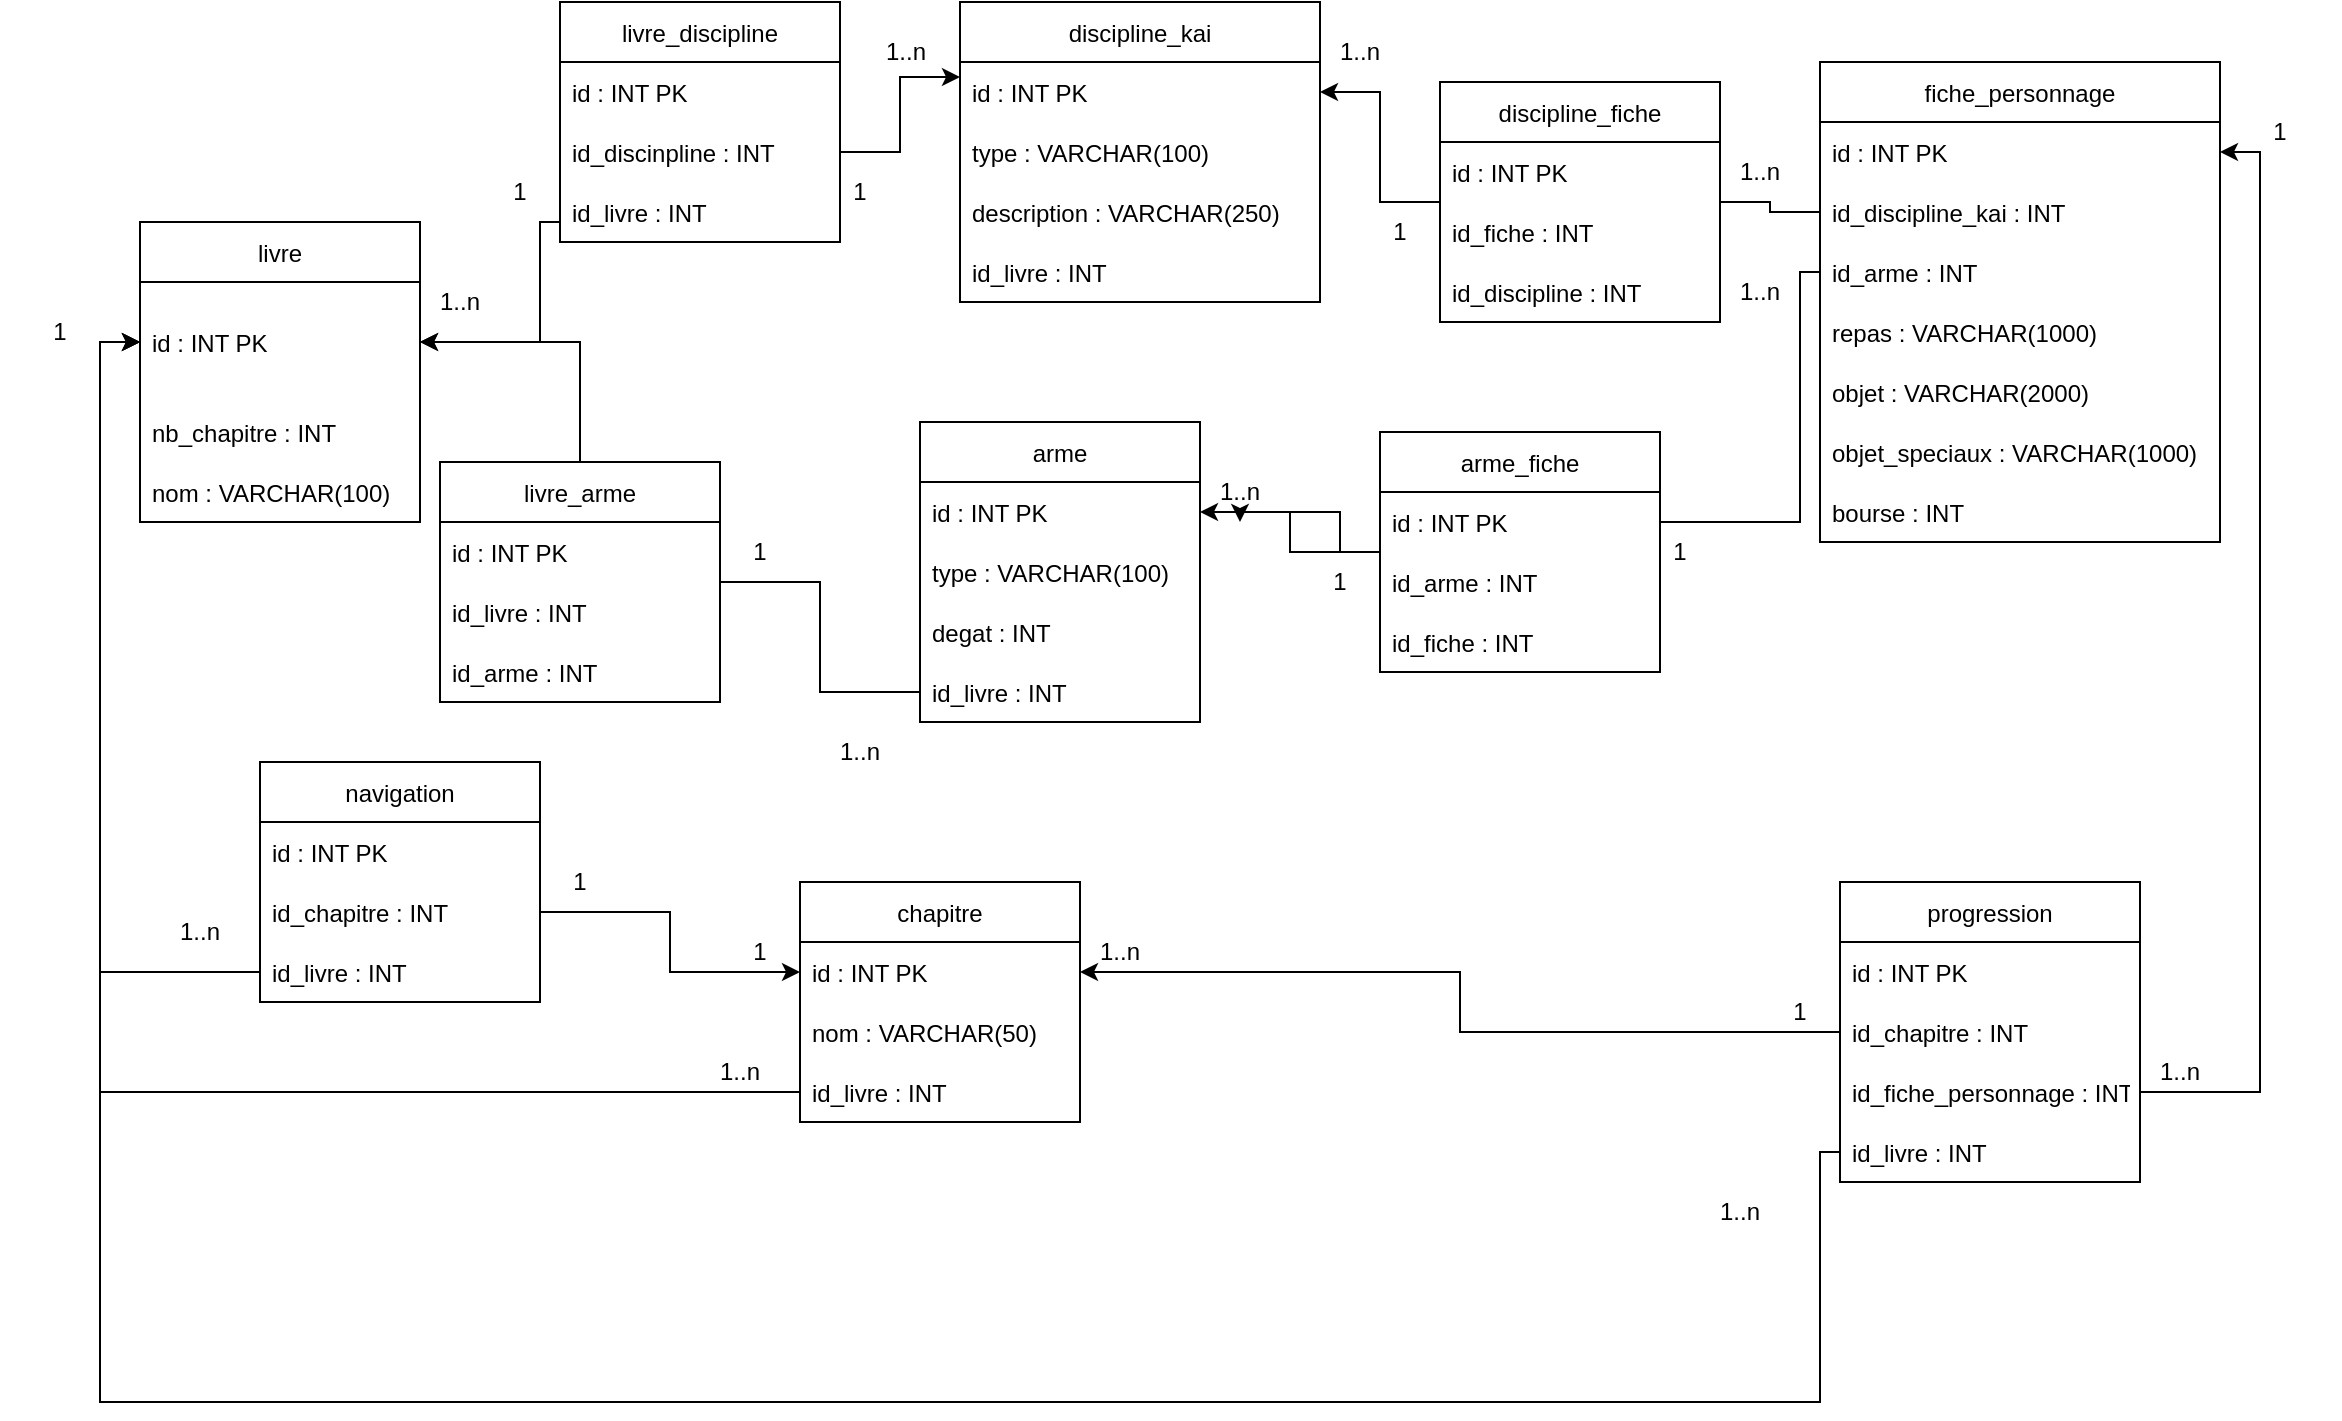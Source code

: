 <mxfile version="20.2.3" type="device"><diagram id="0fB-c0M7pRClFveC14Ke" name="Page-1"><mxGraphModel dx="2105" dy="1818" grid="1" gridSize="10" guides="1" tooltips="1" connect="1" arrows="1" fold="1" page="1" pageScale="1" pageWidth="827" pageHeight="1169" math="0" shadow="0"><root><mxCell id="0"/><mxCell id="1" parent="0"/><mxCell id="YmsQVhvk8B4lI5OyLJyW-1" value="chapitre" style="swimlane;fontStyle=0;childLayout=stackLayout;horizontal=1;startSize=30;horizontalStack=0;resizeParent=1;resizeParentMax=0;resizeLast=0;collapsible=1;marginBottom=0;" parent="1" vertex="1"><mxGeometry x="330" y="420" width="140" height="120" as="geometry"/></mxCell><mxCell id="YmsQVhvk8B4lI5OyLJyW-2" value="id : INT PK" style="text;strokeColor=none;fillColor=none;align=left;verticalAlign=middle;spacingLeft=4;spacingRight=4;overflow=hidden;points=[[0,0.5],[1,0.5]];portConstraint=eastwest;rotatable=0;" parent="YmsQVhvk8B4lI5OyLJyW-1" vertex="1"><mxGeometry y="30" width="140" height="30" as="geometry"/></mxCell><mxCell id="YmsQVhvk8B4lI5OyLJyW-3" value="nom : VARCHAR(50)" style="text;strokeColor=none;fillColor=none;align=left;verticalAlign=middle;spacingLeft=4;spacingRight=4;overflow=hidden;points=[[0,0.5],[1,0.5]];portConstraint=eastwest;rotatable=0;" parent="YmsQVhvk8B4lI5OyLJyW-1" vertex="1"><mxGeometry y="60" width="140" height="30" as="geometry"/></mxCell><mxCell id="YmsQVhvk8B4lI5OyLJyW-56" value="id_livre : INT" style="text;strokeColor=none;fillColor=none;align=left;verticalAlign=middle;spacingLeft=4;spacingRight=4;overflow=hidden;points=[[0,0.5],[1,0.5]];portConstraint=eastwest;rotatable=0;" parent="YmsQVhvk8B4lI5OyLJyW-1" vertex="1"><mxGeometry y="90" width="140" height="30" as="geometry"/></mxCell><mxCell id="YmsQVhvk8B4lI5OyLJyW-5" value="livre" style="swimlane;fontStyle=0;childLayout=stackLayout;horizontal=1;startSize=30;horizontalStack=0;resizeParent=1;resizeParentMax=0;resizeLast=0;collapsible=1;marginBottom=0;" parent="1" vertex="1"><mxGeometry y="90" width="140" height="150" as="geometry"/></mxCell><mxCell id="YmsQVhvk8B4lI5OyLJyW-6" value="id : INT PK" style="text;strokeColor=none;fillColor=none;align=left;verticalAlign=middle;spacingLeft=4;spacingRight=4;overflow=hidden;points=[[0,0.5],[1,0.5]];portConstraint=eastwest;rotatable=0;" parent="YmsQVhvk8B4lI5OyLJyW-5" vertex="1"><mxGeometry y="30" width="140" height="60" as="geometry"/></mxCell><mxCell id="YmsQVhvk8B4lI5OyLJyW-8" value="nb_chapitre : INT" style="text;strokeColor=none;fillColor=none;align=left;verticalAlign=middle;spacingLeft=4;spacingRight=4;overflow=hidden;points=[[0,0.5],[1,0.5]];portConstraint=eastwest;rotatable=0;" parent="YmsQVhvk8B4lI5OyLJyW-5" vertex="1"><mxGeometry y="90" width="140" height="30" as="geometry"/></mxCell><mxCell id="YmsQVhvk8B4lI5OyLJyW-37" value="nom : VARCHAR(100)" style="text;strokeColor=none;fillColor=none;align=left;verticalAlign=middle;spacingLeft=4;spacingRight=4;overflow=hidden;points=[[0,0.5],[1,0.5]];portConstraint=eastwest;rotatable=0;" parent="YmsQVhvk8B4lI5OyLJyW-5" vertex="1"><mxGeometry y="120" width="140" height="30" as="geometry"/></mxCell><mxCell id="YmsQVhvk8B4lI5OyLJyW-9" value="fiche_personnage" style="swimlane;fontStyle=0;childLayout=stackLayout;horizontal=1;startSize=30;horizontalStack=0;resizeParent=1;resizeParentMax=0;resizeLast=0;collapsible=1;marginBottom=0;" parent="1" vertex="1"><mxGeometry x="840" y="10" width="200" height="240" as="geometry"/></mxCell><mxCell id="YmsQVhvk8B4lI5OyLJyW-10" value="id : INT PK" style="text;strokeColor=none;fillColor=none;align=left;verticalAlign=middle;spacingLeft=4;spacingRight=4;overflow=hidden;points=[[0,0.5],[1,0.5]];portConstraint=eastwest;rotatable=0;" parent="YmsQVhvk8B4lI5OyLJyW-9" vertex="1"><mxGeometry y="30" width="200" height="30" as="geometry"/></mxCell><mxCell id="YmsQVhvk8B4lI5OyLJyW-12" value="id_discipline_kai : INT" style="text;strokeColor=none;fillColor=none;align=left;verticalAlign=middle;spacingLeft=4;spacingRight=4;overflow=hidden;points=[[0,0.5],[1,0.5]];portConstraint=eastwest;rotatable=0;" parent="YmsQVhvk8B4lI5OyLJyW-9" vertex="1"><mxGeometry y="60" width="200" height="30" as="geometry"/></mxCell><mxCell id="YmsQVhvk8B4lI5OyLJyW-33" value="id_arme : INT" style="text;strokeColor=none;fillColor=none;align=left;verticalAlign=middle;spacingLeft=4;spacingRight=4;overflow=hidden;points=[[0,0.5],[1,0.5]];portConstraint=eastwest;rotatable=0;" parent="YmsQVhvk8B4lI5OyLJyW-9" vertex="1"><mxGeometry y="90" width="200" height="30" as="geometry"/></mxCell><mxCell id="YmsQVhvk8B4lI5OyLJyW-34" value="repas : VARCHAR(1000)" style="text;strokeColor=none;fillColor=none;align=left;verticalAlign=middle;spacingLeft=4;spacingRight=4;overflow=hidden;points=[[0,0.5],[1,0.5]];portConstraint=eastwest;rotatable=0;" parent="YmsQVhvk8B4lI5OyLJyW-9" vertex="1"><mxGeometry y="120" width="200" height="30" as="geometry"/></mxCell><mxCell id="YmsQVhvk8B4lI5OyLJyW-11" value="objet : VARCHAR(2000)" style="text;strokeColor=none;fillColor=none;align=left;verticalAlign=middle;spacingLeft=4;spacingRight=4;overflow=hidden;points=[[0,0.5],[1,0.5]];portConstraint=eastwest;rotatable=0;" parent="YmsQVhvk8B4lI5OyLJyW-9" vertex="1"><mxGeometry y="150" width="200" height="30" as="geometry"/></mxCell><mxCell id="YmsQVhvk8B4lI5OyLJyW-35" value="objet_speciaux : VARCHAR(1000)" style="text;strokeColor=none;fillColor=none;align=left;verticalAlign=middle;spacingLeft=4;spacingRight=4;overflow=hidden;points=[[0,0.5],[1,0.5]];portConstraint=eastwest;rotatable=0;" parent="YmsQVhvk8B4lI5OyLJyW-9" vertex="1"><mxGeometry y="180" width="200" height="30" as="geometry"/></mxCell><mxCell id="YmsQVhvk8B4lI5OyLJyW-36" value="bourse : INT" style="text;strokeColor=none;fillColor=none;align=left;verticalAlign=middle;spacingLeft=4;spacingRight=4;overflow=hidden;points=[[0,0.5],[1,0.5]];portConstraint=eastwest;rotatable=0;" parent="YmsQVhvk8B4lI5OyLJyW-9" vertex="1"><mxGeometry y="210" width="200" height="30" as="geometry"/></mxCell><mxCell id="YmsQVhvk8B4lI5OyLJyW-13" value="progression" style="swimlane;fontStyle=0;childLayout=stackLayout;horizontal=1;startSize=30;horizontalStack=0;resizeParent=1;resizeParentMax=0;resizeLast=0;collapsible=1;marginBottom=0;" parent="1" vertex="1"><mxGeometry x="850" y="420" width="150" height="150" as="geometry"/></mxCell><mxCell id="YmsQVhvk8B4lI5OyLJyW-14" value="id : INT PK" style="text;strokeColor=none;fillColor=none;align=left;verticalAlign=middle;spacingLeft=4;spacingRight=4;overflow=hidden;points=[[0,0.5],[1,0.5]];portConstraint=eastwest;rotatable=0;" parent="YmsQVhvk8B4lI5OyLJyW-13" vertex="1"><mxGeometry y="30" width="150" height="30" as="geometry"/></mxCell><mxCell id="YmsQVhvk8B4lI5OyLJyW-16" value="id_chapitre : INT" style="text;strokeColor=none;fillColor=none;align=left;verticalAlign=middle;spacingLeft=4;spacingRight=4;overflow=hidden;points=[[0,0.5],[1,0.5]];portConstraint=eastwest;rotatable=0;" parent="YmsQVhvk8B4lI5OyLJyW-13" vertex="1"><mxGeometry y="60" width="150" height="30" as="geometry"/></mxCell><mxCell id="YmsQVhvk8B4lI5OyLJyW-45" value="id_fiche_personnage : INT" style="text;strokeColor=none;fillColor=none;align=left;verticalAlign=middle;spacingLeft=4;spacingRight=4;overflow=hidden;points=[[0,0.5],[1,0.5]];portConstraint=eastwest;rotatable=0;" parent="YmsQVhvk8B4lI5OyLJyW-13" vertex="1"><mxGeometry y="90" width="150" height="30" as="geometry"/></mxCell><mxCell id="YmsQVhvk8B4lI5OyLJyW-70" value="id_livre : INT" style="text;strokeColor=none;fillColor=none;align=left;verticalAlign=middle;spacingLeft=4;spacingRight=4;overflow=hidden;points=[[0,0.5],[1,0.5]];portConstraint=eastwest;rotatable=0;" parent="YmsQVhvk8B4lI5OyLJyW-13" vertex="1"><mxGeometry y="120" width="150" height="30" as="geometry"/></mxCell><mxCell id="YmsQVhvk8B4lI5OyLJyW-17" value="arme" style="swimlane;fontStyle=0;childLayout=stackLayout;horizontal=1;startSize=30;horizontalStack=0;resizeParent=1;resizeParentMax=0;resizeLast=0;collapsible=1;marginBottom=0;" parent="1" vertex="1"><mxGeometry x="390" y="190" width="140" height="150" as="geometry"/></mxCell><mxCell id="YmsQVhvk8B4lI5OyLJyW-18" value="id : INT PK" style="text;strokeColor=none;fillColor=none;align=left;verticalAlign=middle;spacingLeft=4;spacingRight=4;overflow=hidden;points=[[0,0.5],[1,0.5]];portConstraint=eastwest;rotatable=0;" parent="YmsQVhvk8B4lI5OyLJyW-17" vertex="1"><mxGeometry y="30" width="140" height="30" as="geometry"/></mxCell><mxCell id="YmsQVhvk8B4lI5OyLJyW-19" value="type : VARCHAR(100)" style="text;strokeColor=none;fillColor=none;align=left;verticalAlign=middle;spacingLeft=4;spacingRight=4;overflow=hidden;points=[[0,0.5],[1,0.5]];portConstraint=eastwest;rotatable=0;" parent="YmsQVhvk8B4lI5OyLJyW-17" vertex="1"><mxGeometry y="60" width="140" height="30" as="geometry"/></mxCell><mxCell id="YmsQVhvk8B4lI5OyLJyW-20" value="degat : INT" style="text;strokeColor=none;fillColor=none;align=left;verticalAlign=middle;spacingLeft=4;spacingRight=4;overflow=hidden;points=[[0,0.5],[1,0.5]];portConstraint=eastwest;rotatable=0;" parent="YmsQVhvk8B4lI5OyLJyW-17" vertex="1"><mxGeometry y="90" width="140" height="30" as="geometry"/></mxCell><mxCell id="YmsQVhvk8B4lI5OyLJyW-58" value="id_livre : INT" style="text;strokeColor=none;fillColor=none;align=left;verticalAlign=middle;spacingLeft=4;spacingRight=4;overflow=hidden;points=[[0,0.5],[1,0.5]];portConstraint=eastwest;rotatable=0;" parent="YmsQVhvk8B4lI5OyLJyW-17" vertex="1"><mxGeometry y="120" width="140" height="30" as="geometry"/></mxCell><mxCell id="YmsQVhvk8B4lI5OyLJyW-21" value="discipline_kai" style="swimlane;fontStyle=0;childLayout=stackLayout;horizontal=1;startSize=30;horizontalStack=0;resizeParent=1;resizeParentMax=0;resizeLast=0;collapsible=1;marginBottom=0;" parent="1" vertex="1"><mxGeometry x="410" y="-20" width="180" height="150" as="geometry"/></mxCell><mxCell id="YmsQVhvk8B4lI5OyLJyW-22" value="id : INT PK" style="text;strokeColor=none;fillColor=none;align=left;verticalAlign=middle;spacingLeft=4;spacingRight=4;overflow=hidden;points=[[0,0.5],[1,0.5]];portConstraint=eastwest;rotatable=0;" parent="YmsQVhvk8B4lI5OyLJyW-21" vertex="1"><mxGeometry y="30" width="180" height="30" as="geometry"/></mxCell><mxCell id="YmsQVhvk8B4lI5OyLJyW-23" value="type : VARCHAR(100)" style="text;strokeColor=none;fillColor=none;align=left;verticalAlign=middle;spacingLeft=4;spacingRight=4;overflow=hidden;points=[[0,0.5],[1,0.5]];portConstraint=eastwest;rotatable=0;" parent="YmsQVhvk8B4lI5OyLJyW-21" vertex="1"><mxGeometry y="60" width="180" height="30" as="geometry"/></mxCell><mxCell id="YmsQVhvk8B4lI5OyLJyW-24" value="description : VARCHAR(250)" style="text;strokeColor=none;fillColor=none;align=left;verticalAlign=middle;spacingLeft=4;spacingRight=4;overflow=hidden;points=[[0,0.5],[1,0.5]];portConstraint=eastwest;rotatable=0;" parent="YmsQVhvk8B4lI5OyLJyW-21" vertex="1"><mxGeometry y="90" width="180" height="30" as="geometry"/></mxCell><mxCell id="YmsQVhvk8B4lI5OyLJyW-63" value="id_livre : INT " style="text;strokeColor=none;fillColor=none;align=left;verticalAlign=middle;spacingLeft=4;spacingRight=4;overflow=hidden;points=[[0,0.5],[1,0.5]];portConstraint=eastwest;rotatable=0;" parent="YmsQVhvk8B4lI5OyLJyW-21" vertex="1"><mxGeometry y="120" width="180" height="30" as="geometry"/></mxCell><mxCell id="YmsQVhvk8B4lI5OyLJyW-29" value="navigation" style="swimlane;fontStyle=0;childLayout=stackLayout;horizontal=1;startSize=30;horizontalStack=0;resizeParent=1;resizeParentMax=0;resizeLast=0;collapsible=1;marginBottom=0;" parent="1" vertex="1"><mxGeometry x="60" y="360" width="140" height="120" as="geometry"/></mxCell><mxCell id="YmsQVhvk8B4lI5OyLJyW-30" value="id : INT PK" style="text;strokeColor=none;fillColor=none;align=left;verticalAlign=middle;spacingLeft=4;spacingRight=4;overflow=hidden;points=[[0,0.5],[1,0.5]];portConstraint=eastwest;rotatable=0;" parent="YmsQVhvk8B4lI5OyLJyW-29" vertex="1"><mxGeometry y="30" width="140" height="30" as="geometry"/></mxCell><mxCell id="YmsQVhvk8B4lI5OyLJyW-31" value="id_chapitre : INT" style="text;strokeColor=none;fillColor=none;align=left;verticalAlign=middle;spacingLeft=4;spacingRight=4;overflow=hidden;points=[[0,0.5],[1,0.5]];portConstraint=eastwest;rotatable=0;" parent="YmsQVhvk8B4lI5OyLJyW-29" vertex="1"><mxGeometry y="60" width="140" height="30" as="geometry"/></mxCell><mxCell id="YmsQVhvk8B4lI5OyLJyW-57" value="id_livre : INT " style="text;strokeColor=none;fillColor=none;align=left;verticalAlign=middle;spacingLeft=4;spacingRight=4;overflow=hidden;points=[[0,0.5],[1,0.5]];portConstraint=eastwest;rotatable=0;" parent="YmsQVhvk8B4lI5OyLJyW-29" vertex="1"><mxGeometry y="90" width="140" height="30" as="geometry"/></mxCell><mxCell id="YmsQVhvk8B4lI5OyLJyW-50" style="edgeStyle=orthogonalEdgeStyle;rounded=0;orthogonalLoop=1;jettySize=auto;html=1;entryX=1;entryY=0.5;entryDx=0;entryDy=0;startArrow=none;" parent="1" source="YmsQVhvk8B4lI5OyLJyW-105" target="YmsQVhvk8B4lI5OyLJyW-22" edge="1"><mxGeometry relative="1" as="geometry"/></mxCell><mxCell id="YmsQVhvk8B4lI5OyLJyW-51" style="edgeStyle=orthogonalEdgeStyle;rounded=0;orthogonalLoop=1;jettySize=auto;html=1;entryX=1;entryY=0.5;entryDx=0;entryDy=0;startArrow=none;" parent="1" source="YmsQVhvk8B4lI5OyLJyW-89" target="YmsQVhvk8B4lI5OyLJyW-18" edge="1"><mxGeometry relative="1" as="geometry"><Array as="points"/></mxGeometry></mxCell><mxCell id="YmsQVhvk8B4lI5OyLJyW-52" style="edgeStyle=orthogonalEdgeStyle;rounded=0;orthogonalLoop=1;jettySize=auto;html=1;entryX=0;entryY=0.5;entryDx=0;entryDy=0;" parent="1" source="YmsQVhvk8B4lI5OyLJyW-31" target="YmsQVhvk8B4lI5OyLJyW-2" edge="1"><mxGeometry relative="1" as="geometry"/></mxCell><mxCell id="YmsQVhvk8B4lI5OyLJyW-53" style="edgeStyle=orthogonalEdgeStyle;rounded=0;orthogonalLoop=1;jettySize=auto;html=1;entryX=1;entryY=0.5;entryDx=0;entryDy=0;" parent="1" source="YmsQVhvk8B4lI5OyLJyW-16" target="YmsQVhvk8B4lI5OyLJyW-2" edge="1"><mxGeometry relative="1" as="geometry"/></mxCell><mxCell id="YmsQVhvk8B4lI5OyLJyW-64" style="edgeStyle=orthogonalEdgeStyle;rounded=0;orthogonalLoop=1;jettySize=auto;html=1;entryX=1;entryY=0.5;entryDx=0;entryDy=0;startArrow=none;" parent="1" source="YmsQVhvk8B4lI5OyLJyW-93" target="YmsQVhvk8B4lI5OyLJyW-6" edge="1"><mxGeometry relative="1" as="geometry"><Array as="points"><mxPoint x="200" y="90"/><mxPoint x="200" y="150"/></Array></mxGeometry></mxCell><mxCell id="YmsQVhvk8B4lI5OyLJyW-65" style="edgeStyle=orthogonalEdgeStyle;rounded=0;orthogonalLoop=1;jettySize=auto;html=1;entryX=0;entryY=0.5;entryDx=0;entryDy=0;" parent="1" source="YmsQVhvk8B4lI5OyLJyW-57" target="YmsQVhvk8B4lI5OyLJyW-6" edge="1"><mxGeometry relative="1" as="geometry"/></mxCell><mxCell id="YmsQVhvk8B4lI5OyLJyW-67" style="edgeStyle=orthogonalEdgeStyle;rounded=0;orthogonalLoop=1;jettySize=auto;html=1;entryX=0;entryY=0.5;entryDx=0;entryDy=0;" parent="1" source="YmsQVhvk8B4lI5OyLJyW-56" target="YmsQVhvk8B4lI5OyLJyW-6" edge="1"><mxGeometry relative="1" as="geometry"><mxPoint x="260" y="560" as="targetPoint"/></mxGeometry></mxCell><mxCell id="YmsQVhvk8B4lI5OyLJyW-68" style="edgeStyle=orthogonalEdgeStyle;rounded=0;orthogonalLoop=1;jettySize=auto;html=1;entryX=1;entryY=0.5;entryDx=0;entryDy=0;startArrow=none;" parent="1" source="YmsQVhvk8B4lI5OyLJyW-97" target="YmsQVhvk8B4lI5OyLJyW-6" edge="1"><mxGeometry relative="1" as="geometry"/></mxCell><mxCell id="YmsQVhvk8B4lI5OyLJyW-73" value="1" style="text;html=1;strokeColor=none;fillColor=none;align=center;verticalAlign=middle;whiteSpace=wrap;rounded=0;" parent="1" vertex="1"><mxGeometry x="-70" y="130" width="60" height="30" as="geometry"/></mxCell><mxCell id="YmsQVhvk8B4lI5OyLJyW-74" value="1..n" style="text;html=1;strokeColor=none;fillColor=none;align=center;verticalAlign=middle;whiteSpace=wrap;rounded=0;" parent="1" vertex="1"><mxGeometry x="270" y="500" width="60" height="30" as="geometry"/></mxCell><mxCell id="YmsQVhvk8B4lI5OyLJyW-76" value="1..n" style="text;html=1;strokeColor=none;fillColor=none;align=center;verticalAlign=middle;whiteSpace=wrap;rounded=0;rotation=0;" parent="1" vertex="1"><mxGeometry x="580" y="-10" width="60" height="30" as="geometry"/></mxCell><mxCell id="YmsQVhvk8B4lI5OyLJyW-77" value="1..n" style="text;html=1;strokeColor=none;fillColor=none;align=center;verticalAlign=middle;whiteSpace=wrap;rounded=0;" parent="1" vertex="1"><mxGeometry x="780" y="110" width="60" height="30" as="geometry"/></mxCell><mxCell id="YmsQVhvk8B4lI5OyLJyW-79" value="1..n" style="text;html=1;strokeColor=none;fillColor=none;align=center;verticalAlign=middle;whiteSpace=wrap;rounded=0;" parent="1" vertex="1"><mxGeometry x="520" y="210" width="60" height="30" as="geometry"/></mxCell><mxCell id="YmsQVhvk8B4lI5OyLJyW-80" value="1..n" style="text;html=1;strokeColor=none;fillColor=none;align=center;verticalAlign=middle;whiteSpace=wrap;rounded=0;" parent="1" vertex="1"><mxGeometry x="780" y="50" width="60" height="30" as="geometry"/></mxCell><mxCell id="YmsQVhvk8B4lI5OyLJyW-81" value="1" style="text;html=1;strokeColor=none;fillColor=none;align=center;verticalAlign=middle;whiteSpace=wrap;rounded=0;" parent="1" vertex="1"><mxGeometry x="1040" y="30" width="60" height="30" as="geometry"/></mxCell><mxCell id="YmsQVhvk8B4lI5OyLJyW-82" value="1..n" style="text;html=1;strokeColor=none;fillColor=none;align=center;verticalAlign=middle;whiteSpace=wrap;rounded=0;" parent="1" vertex="1"><mxGeometry x="130" y="115" width="60" height="30" as="geometry"/></mxCell><mxCell id="YmsQVhvk8B4lI5OyLJyW-83" value="1" style="text;html=1;strokeColor=none;fillColor=none;align=center;verticalAlign=middle;whiteSpace=wrap;rounded=0;" parent="1" vertex="1"><mxGeometry x="280" y="240" width="60" height="30" as="geometry"/></mxCell><mxCell id="YmsQVhvk8B4lI5OyLJyW-86" value="1..n" style="text;html=1;strokeColor=none;fillColor=none;align=center;verticalAlign=middle;whiteSpace=wrap;rounded=0;" parent="1" vertex="1"><mxGeometry x="353" y="-10" width="60" height="30" as="geometry"/></mxCell><mxCell id="YmsQVhvk8B4lI5OyLJyW-87" value="1..n" style="text;html=1;strokeColor=none;fillColor=none;align=center;verticalAlign=middle;whiteSpace=wrap;rounded=0;" parent="1" vertex="1"><mxGeometry x="770" y="570" width="60" height="30" as="geometry"/></mxCell><mxCell id="YmsQVhvk8B4lI5OyLJyW-88" value="1..n&lt;br&gt;" style="text;html=1;strokeColor=none;fillColor=none;align=center;verticalAlign=middle;whiteSpace=wrap;rounded=0;" parent="1" vertex="1"><mxGeometry x="990" y="500" width="60" height="30" as="geometry"/></mxCell><mxCell id="YmsQVhvk8B4lI5OyLJyW-112" style="edgeStyle=orthogonalEdgeStyle;rounded=0;orthogonalLoop=1;jettySize=auto;html=1;entryX=1;entryY=0.5;entryDx=0;entryDy=0;" parent="1" source="YmsQVhvk8B4lI5OyLJyW-45" target="YmsQVhvk8B4lI5OyLJyW-10" edge="1"><mxGeometry relative="1" as="geometry"/></mxCell><mxCell id="YmsQVhvk8B4lI5OyLJyW-115" style="edgeStyle=orthogonalEdgeStyle;rounded=0;orthogonalLoop=1;jettySize=auto;html=1;entryX=0;entryY=0.5;entryDx=0;entryDy=0;" parent="1" source="YmsQVhvk8B4lI5OyLJyW-70" target="YmsQVhvk8B4lI5OyLJyW-6" edge="1"><mxGeometry relative="1" as="geometry"><Array as="points"><mxPoint x="840" y="555"/><mxPoint x="840" y="680"/><mxPoint x="-20" y="680"/><mxPoint x="-20" y="150"/></Array></mxGeometry></mxCell><mxCell id="YmsQVhvk8B4lI5OyLJyW-105" value="discipline_fiche" style="swimlane;fontStyle=0;childLayout=stackLayout;horizontal=1;startSize=30;horizontalStack=0;resizeParent=1;resizeParentMax=0;resizeLast=0;collapsible=1;marginBottom=0;" parent="1" vertex="1"><mxGeometry x="650" y="20" width="140" height="120" as="geometry"/></mxCell><mxCell id="YmsQVhvk8B4lI5OyLJyW-106" value="id : INT PK" style="text;strokeColor=none;fillColor=none;align=left;verticalAlign=middle;spacingLeft=4;spacingRight=4;overflow=hidden;points=[[0,0.5],[1,0.5]];portConstraint=eastwest;rotatable=0;" parent="YmsQVhvk8B4lI5OyLJyW-105" vertex="1"><mxGeometry y="30" width="140" height="30" as="geometry"/></mxCell><mxCell id="YmsQVhvk8B4lI5OyLJyW-107" value="id_fiche : INT" style="text;strokeColor=none;fillColor=none;align=left;verticalAlign=middle;spacingLeft=4;spacingRight=4;overflow=hidden;points=[[0,0.5],[1,0.5]];portConstraint=eastwest;rotatable=0;" parent="YmsQVhvk8B4lI5OyLJyW-105" vertex="1"><mxGeometry y="60" width="140" height="30" as="geometry"/></mxCell><mxCell id="YmsQVhvk8B4lI5OyLJyW-108" value="id_discipline : INT" style="text;strokeColor=none;fillColor=none;align=left;verticalAlign=middle;spacingLeft=4;spacingRight=4;overflow=hidden;points=[[0,0.5],[1,0.5]];portConstraint=eastwest;rotatable=0;" parent="YmsQVhvk8B4lI5OyLJyW-105" vertex="1"><mxGeometry y="90" width="140" height="30" as="geometry"/></mxCell><mxCell id="YmsQVhvk8B4lI5OyLJyW-116" value="" style="edgeStyle=orthogonalEdgeStyle;rounded=0;orthogonalLoop=1;jettySize=auto;html=1;entryX=1;entryY=0.5;entryDx=0;entryDy=0;endArrow=none;" parent="1" source="YmsQVhvk8B4lI5OyLJyW-12" target="YmsQVhvk8B4lI5OyLJyW-105" edge="1"><mxGeometry relative="1" as="geometry"><mxPoint x="840" y="85.059" as="sourcePoint"/><mxPoint x="580" y="55" as="targetPoint"/></mxGeometry></mxCell><mxCell id="YmsQVhvk8B4lI5OyLJyW-89" value="arme_fiche" style="swimlane;fontStyle=0;childLayout=stackLayout;horizontal=1;startSize=30;horizontalStack=0;resizeParent=1;resizeParentMax=0;resizeLast=0;collapsible=1;marginBottom=0;" parent="1" vertex="1"><mxGeometry x="620" y="195" width="140" height="120" as="geometry"/></mxCell><mxCell id="YmsQVhvk8B4lI5OyLJyW-90" value="id : INT PK" style="text;strokeColor=none;fillColor=none;align=left;verticalAlign=middle;spacingLeft=4;spacingRight=4;overflow=hidden;points=[[0,0.5],[1,0.5]];portConstraint=eastwest;rotatable=0;" parent="YmsQVhvk8B4lI5OyLJyW-89" vertex="1"><mxGeometry y="30" width="140" height="30" as="geometry"/></mxCell><mxCell id="YmsQVhvk8B4lI5OyLJyW-91" value="id_arme : INT" style="text;strokeColor=none;fillColor=none;align=left;verticalAlign=middle;spacingLeft=4;spacingRight=4;overflow=hidden;points=[[0,0.5],[1,0.5]];portConstraint=eastwest;rotatable=0;" parent="YmsQVhvk8B4lI5OyLJyW-89" vertex="1"><mxGeometry y="60" width="140" height="30" as="geometry"/></mxCell><mxCell id="YmsQVhvk8B4lI5OyLJyW-92" value="id_fiche : INT" style="text;strokeColor=none;fillColor=none;align=left;verticalAlign=middle;spacingLeft=4;spacingRight=4;overflow=hidden;points=[[0,0.5],[1,0.5]];portConstraint=eastwest;rotatable=0;" parent="YmsQVhvk8B4lI5OyLJyW-89" vertex="1"><mxGeometry y="90" width="140" height="30" as="geometry"/></mxCell><mxCell id="YmsQVhvk8B4lI5OyLJyW-117" value="" style="edgeStyle=orthogonalEdgeStyle;rounded=0;orthogonalLoop=1;jettySize=auto;html=1;entryX=1;entryY=0.5;entryDx=0;entryDy=0;endArrow=none;" parent="1" source="YmsQVhvk8B4lI5OyLJyW-33" target="YmsQVhvk8B4lI5OyLJyW-89" edge="1"><mxGeometry relative="1" as="geometry"><mxPoint x="840" y="115.059" as="sourcePoint"/><mxPoint x="530" y="235" as="targetPoint"/><Array as="points"><mxPoint x="830" y="115"/><mxPoint x="830" y="240"/><mxPoint x="760" y="240"/></Array></mxGeometry></mxCell><mxCell id="YmsQVhvk8B4lI5OyLJyW-97" value="livre_arme" style="swimlane;fontStyle=0;childLayout=stackLayout;horizontal=1;startSize=30;horizontalStack=0;resizeParent=1;resizeParentMax=0;resizeLast=0;collapsible=1;marginBottom=0;" parent="1" vertex="1"><mxGeometry x="150" y="210" width="140" height="120" as="geometry"/></mxCell><mxCell id="YmsQVhvk8B4lI5OyLJyW-98" value="id : INT PK" style="text;strokeColor=none;fillColor=none;align=left;verticalAlign=middle;spacingLeft=4;spacingRight=4;overflow=hidden;points=[[0,0.5],[1,0.5]];portConstraint=eastwest;rotatable=0;" parent="YmsQVhvk8B4lI5OyLJyW-97" vertex="1"><mxGeometry y="30" width="140" height="30" as="geometry"/></mxCell><mxCell id="YmsQVhvk8B4lI5OyLJyW-99" value="id_livre : INT" style="text;strokeColor=none;fillColor=none;align=left;verticalAlign=middle;spacingLeft=4;spacingRight=4;overflow=hidden;points=[[0,0.5],[1,0.5]];portConstraint=eastwest;rotatable=0;" parent="YmsQVhvk8B4lI5OyLJyW-97" vertex="1"><mxGeometry y="60" width="140" height="30" as="geometry"/></mxCell><mxCell id="YmsQVhvk8B4lI5OyLJyW-100" value="id_arme : INT" style="text;strokeColor=none;fillColor=none;align=left;verticalAlign=middle;spacingLeft=4;spacingRight=4;overflow=hidden;points=[[0,0.5],[1,0.5]];portConstraint=eastwest;rotatable=0;" parent="YmsQVhvk8B4lI5OyLJyW-97" vertex="1"><mxGeometry y="90" width="140" height="30" as="geometry"/></mxCell><mxCell id="YmsQVhvk8B4lI5OyLJyW-118" value="" style="edgeStyle=orthogonalEdgeStyle;rounded=0;orthogonalLoop=1;jettySize=auto;html=1;entryX=1;entryY=0.5;entryDx=0;entryDy=0;endArrow=none;" parent="1" source="YmsQVhvk8B4lI5OyLJyW-58" target="YmsQVhvk8B4lI5OyLJyW-97" edge="1"><mxGeometry relative="1" as="geometry"><mxPoint x="390" y="325.059" as="sourcePoint"/><mxPoint x="140" y="150" as="targetPoint"/></mxGeometry></mxCell><mxCell id="YmsQVhvk8B4lI5OyLJyW-93" value="livre_discipline" style="swimlane;fontStyle=0;childLayout=stackLayout;horizontal=1;startSize=30;horizontalStack=0;resizeParent=1;resizeParentMax=0;resizeLast=0;collapsible=1;marginBottom=0;" parent="1" vertex="1"><mxGeometry x="210" y="-20" width="140" height="120" as="geometry"/></mxCell><mxCell id="YmsQVhvk8B4lI5OyLJyW-94" value="id : INT PK" style="text;strokeColor=none;fillColor=none;align=left;verticalAlign=middle;spacingLeft=4;spacingRight=4;overflow=hidden;points=[[0,0.5],[1,0.5]];portConstraint=eastwest;rotatable=0;" parent="YmsQVhvk8B4lI5OyLJyW-93" vertex="1"><mxGeometry y="30" width="140" height="30" as="geometry"/></mxCell><mxCell id="YmsQVhvk8B4lI5OyLJyW-95" value="id_discinpline : INT" style="text;strokeColor=none;fillColor=none;align=left;verticalAlign=middle;spacingLeft=4;spacingRight=4;overflow=hidden;points=[[0,0.5],[1,0.5]];portConstraint=eastwest;rotatable=0;" parent="YmsQVhvk8B4lI5OyLJyW-93" vertex="1"><mxGeometry y="60" width="140" height="30" as="geometry"/></mxCell><mxCell id="YmsQVhvk8B4lI5OyLJyW-96" value="id_livre : INT" style="text;strokeColor=none;fillColor=none;align=left;verticalAlign=middle;spacingLeft=4;spacingRight=4;overflow=hidden;points=[[0,0.5],[1,0.5]];portConstraint=eastwest;rotatable=0;" parent="YmsQVhvk8B4lI5OyLJyW-93" vertex="1"><mxGeometry y="90" width="140" height="30" as="geometry"/></mxCell><mxCell id="YmsQVhvk8B4lI5OyLJyW-130" style="edgeStyle=orthogonalEdgeStyle;rounded=0;orthogonalLoop=1;jettySize=auto;html=1;entryX=0;entryY=0.25;entryDx=0;entryDy=0;" parent="1" source="YmsQVhvk8B4lI5OyLJyW-95" target="YmsQVhvk8B4lI5OyLJyW-21" edge="1"><mxGeometry relative="1" as="geometry"/></mxCell><mxCell id="4qywlNcTfxcFWP_-jxVm-1" value="1..n&lt;br&gt;" style="text;html=1;strokeColor=none;fillColor=none;align=center;verticalAlign=middle;whiteSpace=wrap;rounded=0;" vertex="1" parent="1"><mxGeometry x="460" y="440" width="60" height="30" as="geometry"/></mxCell><mxCell id="4qywlNcTfxcFWP_-jxVm-3" value="1" style="text;html=1;strokeColor=none;fillColor=none;align=center;verticalAlign=middle;whiteSpace=wrap;rounded=0;" vertex="1" parent="1"><mxGeometry x="600" y="80" width="60" height="30" as="geometry"/></mxCell><mxCell id="4qywlNcTfxcFWP_-jxVm-4" value="1" style="text;html=1;strokeColor=none;fillColor=none;align=center;verticalAlign=middle;whiteSpace=wrap;rounded=0;" vertex="1" parent="1"><mxGeometry x="290" y="60" width="140" height="30" as="geometry"/></mxCell><mxCell id="4qywlNcTfxcFWP_-jxVm-5" value="1" style="text;html=1;strokeColor=none;fillColor=none;align=center;verticalAlign=middle;whiteSpace=wrap;rounded=0;" vertex="1" parent="1"><mxGeometry x="800" y="470" width="60" height="30" as="geometry"/></mxCell><mxCell id="4qywlNcTfxcFWP_-jxVm-6" value="1" style="text;html=1;strokeColor=none;fillColor=none;align=center;verticalAlign=middle;whiteSpace=wrap;rounded=0;" vertex="1" parent="1"><mxGeometry x="280" y="440" width="60" height="30" as="geometry"/></mxCell><mxCell id="4qywlNcTfxcFWP_-jxVm-8" value="1" style="text;html=1;strokeColor=none;fillColor=none;align=center;verticalAlign=middle;whiteSpace=wrap;rounded=0;" vertex="1" parent="1"><mxGeometry x="190" y="405" width="60" height="30" as="geometry"/></mxCell><mxCell id="4qywlNcTfxcFWP_-jxVm-9" value="1..n" style="text;html=1;strokeColor=none;fillColor=none;align=center;verticalAlign=middle;whiteSpace=wrap;rounded=0;" vertex="1" parent="1"><mxGeometry x="330" y="340" width="60" height="30" as="geometry"/></mxCell><mxCell id="4qywlNcTfxcFWP_-jxVm-10" value="1" style="text;html=1;strokeColor=none;fillColor=none;align=center;verticalAlign=middle;whiteSpace=wrap;rounded=0;" vertex="1" parent="1"><mxGeometry x="160" y="60" width="60" height="30" as="geometry"/></mxCell><mxCell id="4qywlNcTfxcFWP_-jxVm-11" value="1" style="text;html=1;strokeColor=none;fillColor=none;align=center;verticalAlign=middle;whiteSpace=wrap;rounded=0;" vertex="1" parent="1"><mxGeometry x="740" y="240" width="60" height="30" as="geometry"/></mxCell><mxCell id="4qywlNcTfxcFWP_-jxVm-13" value="" style="edgeStyle=orthogonalEdgeStyle;rounded=0;orthogonalLoop=1;jettySize=auto;html=1;" edge="1" parent="1" source="4qywlNcTfxcFWP_-jxVm-12" target="YmsQVhvk8B4lI5OyLJyW-79"><mxGeometry relative="1" as="geometry"/></mxCell><mxCell id="4qywlNcTfxcFWP_-jxVm-12" value="1" style="text;html=1;strokeColor=none;fillColor=none;align=center;verticalAlign=middle;whiteSpace=wrap;rounded=0;" vertex="1" parent="1"><mxGeometry x="570" y="255" width="60" height="30" as="geometry"/></mxCell><mxCell id="4qywlNcTfxcFWP_-jxVm-14" value="1..n" style="text;html=1;strokeColor=none;fillColor=none;align=center;verticalAlign=middle;whiteSpace=wrap;rounded=0;" vertex="1" parent="1"><mxGeometry y="430" width="60" height="30" as="geometry"/></mxCell></root></mxGraphModel></diagram></mxfile>